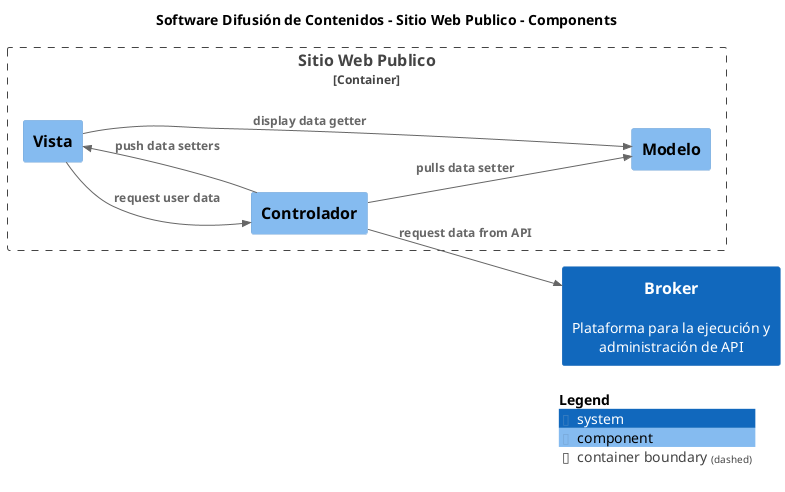 @startuml
set separator none
title Software Difusión de Contenidos - Sitio Web Publico - Components

left to right direction

!include <C4/C4>
!include <C4/C4_Context>
!include <C4/C4_Component>

skinparam svgDimensionStyle false
skinparam preserveAspectRatio meet
System(Broker, "Broker", "Plataforma para la ejecución y administración de API", $tags="")[[../../broker/context/]]

Container_Boundary("SoftwareDifusióndeContenidos.SitioWebPublico_boundary", "Sitio Web Publico", $tags="") {
  Component(SoftwareDifusióndeContenidos.SitioWebPublico.Modelo, "Modelo", "", $tags="")
  Component(SoftwareDifusióndeContenidos.SitioWebPublico.Vista, "Vista", "", $tags="")
  Component(SoftwareDifusióndeContenidos.SitioWebPublico.Controlador, "Controlador", "", $tags="")
}

Rel_D(SoftwareDifusióndeContenidos.SitioWebPublico.Controlador, SoftwareDifusióndeContenidos.SitioWebPublico.Modelo, "pulls data setter", $tags="")
Rel_D(SoftwareDifusióndeContenidos.SitioWebPublico.Controlador, SoftwareDifusióndeContenidos.SitioWebPublico.Vista, "push data setters", $tags="")
Rel_D(SoftwareDifusióndeContenidos.SitioWebPublico.Vista, SoftwareDifusióndeContenidos.SitioWebPublico.Controlador, "request user data", $tags="")
Rel_D(SoftwareDifusióndeContenidos.SitioWebPublico.Vista, SoftwareDifusióndeContenidos.SitioWebPublico.Modelo, "display data getter", $tags="")
Rel_D(SoftwareDifusióndeContenidos.SitioWebPublico.Controlador, Broker, "request data from API", $tags="")

SHOW_LEGEND(true)
@enduml